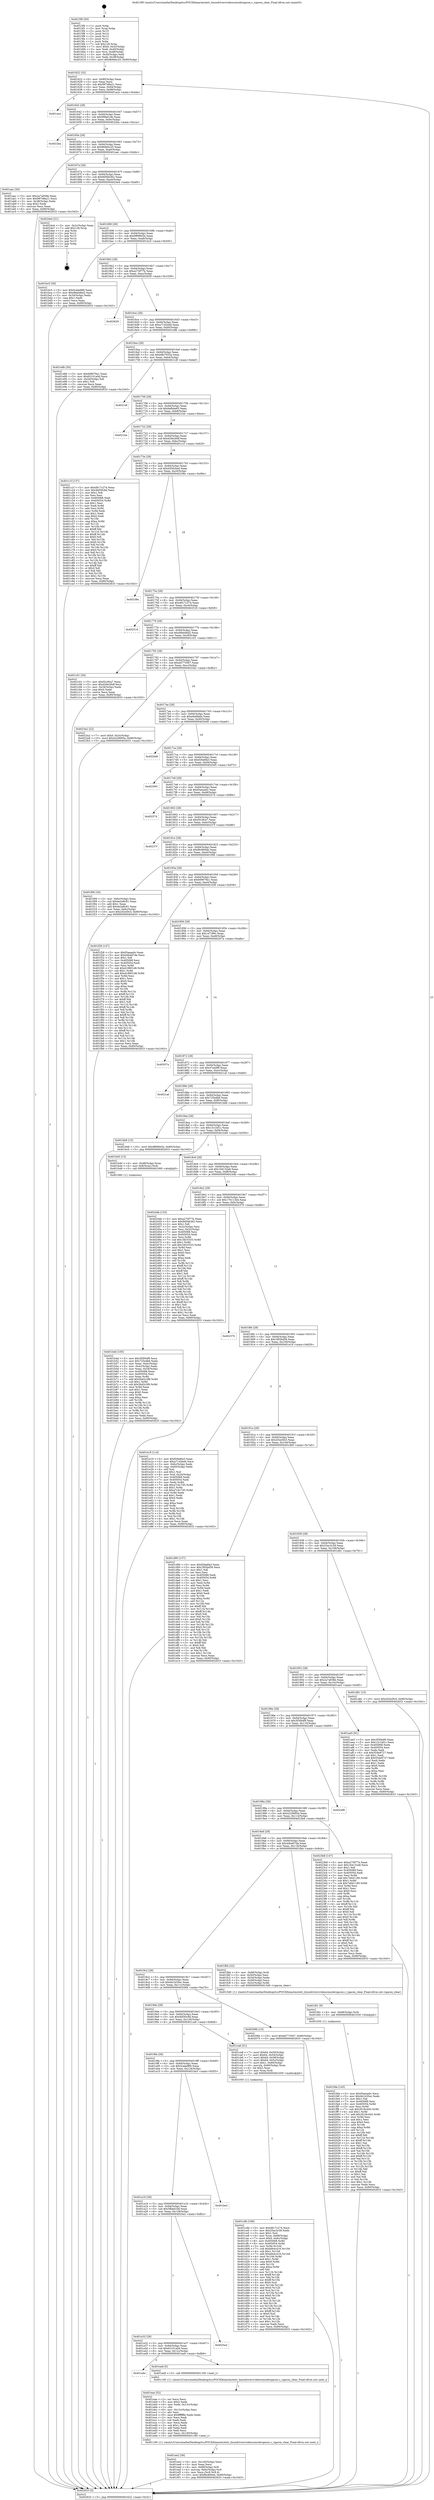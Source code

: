 digraph "0x4015f0" {
  label = "0x4015f0 (/mnt/c/Users/mathe/Desktop/tcc/POCII/binaries/extr_linuxdriversvideoconsolevgacon.c_vgacon_clear_Final-ollvm.out::main(0))"
  labelloc = "t"
  node[shape=record]

  Entry [label="",width=0.3,height=0.3,shape=circle,fillcolor=black,style=filled]
  "0x401622" [label="{
     0x401622 [32]\l
     | [instrs]\l
     &nbsp;&nbsp;0x401622 \<+6\>: mov -0x90(%rbp),%eax\l
     &nbsp;&nbsp;0x401628 \<+2\>: mov %eax,%ecx\l
     &nbsp;&nbsp;0x40162a \<+6\>: sub $0x997d8a21,%ecx\l
     &nbsp;&nbsp;0x401630 \<+6\>: mov %eax,-0x94(%rbp)\l
     &nbsp;&nbsp;0x401636 \<+6\>: mov %ecx,-0x98(%rbp)\l
     &nbsp;&nbsp;0x40163c \<+6\>: je 0000000000401aca \<main+0x4da\>\l
  }"]
  "0x401aca" [label="{
     0x401aca\l
  }", style=dashed]
  "0x401642" [label="{
     0x401642 [28]\l
     | [instrs]\l
     &nbsp;&nbsp;0x401642 \<+5\>: jmp 0000000000401647 \<main+0x57\>\l
     &nbsp;&nbsp;0x401647 \<+6\>: mov -0x94(%rbp),%eax\l
     &nbsp;&nbsp;0x40164d \<+5\>: sub $0x99fa61de,%eax\l
     &nbsp;&nbsp;0x401652 \<+6\>: mov %eax,-0x9c(%rbp)\l
     &nbsp;&nbsp;0x401658 \<+6\>: je 00000000004022ba \<main+0xcca\>\l
  }"]
  Exit [label="",width=0.3,height=0.3,shape=circle,fillcolor=black,style=filled,peripheries=2]
  "0x4022ba" [label="{
     0x4022ba\l
  }", style=dashed]
  "0x40165e" [label="{
     0x40165e [28]\l
     | [instrs]\l
     &nbsp;&nbsp;0x40165e \<+5\>: jmp 0000000000401663 \<main+0x73\>\l
     &nbsp;&nbsp;0x401663 \<+6\>: mov -0x94(%rbp),%eax\l
     &nbsp;&nbsp;0x401669 \<+5\>: sub $0x9b9ebc25,%eax\l
     &nbsp;&nbsp;0x40166e \<+6\>: mov %eax,-0xa0(%rbp)\l
     &nbsp;&nbsp;0x401674 \<+6\>: je 0000000000401aac \<main+0x4bc\>\l
  }"]
  "0x401fda" [label="{
     0x401fda [145]\l
     | [instrs]\l
     &nbsp;&nbsp;0x401fda \<+5\>: mov $0xf3aeaa0c,%ecx\l
     &nbsp;&nbsp;0x401fdf \<+5\>: mov $0x4b1b35ec,%edx\l
     &nbsp;&nbsp;0x401fe4 \<+2\>: mov $0x1,%al\l
     &nbsp;&nbsp;0x401fe6 \<+7\>: mov 0x405068,%esi\l
     &nbsp;&nbsp;0x401fed \<+8\>: mov 0x405054,%r8d\l
     &nbsp;&nbsp;0x401ff5 \<+3\>: mov %esi,%r9d\l
     &nbsp;&nbsp;0x401ff8 \<+7\>: sub $0x3018c445,%r9d\l
     &nbsp;&nbsp;0x401fff \<+4\>: sub $0x1,%r9d\l
     &nbsp;&nbsp;0x402003 \<+7\>: add $0x3018c445,%r9d\l
     &nbsp;&nbsp;0x40200a \<+4\>: imul %r9d,%esi\l
     &nbsp;&nbsp;0x40200e \<+3\>: and $0x1,%esi\l
     &nbsp;&nbsp;0x402011 \<+3\>: cmp $0x0,%esi\l
     &nbsp;&nbsp;0x402014 \<+4\>: sete %r10b\l
     &nbsp;&nbsp;0x402018 \<+4\>: cmp $0xa,%r8d\l
     &nbsp;&nbsp;0x40201c \<+4\>: setl %r11b\l
     &nbsp;&nbsp;0x402020 \<+3\>: mov %r10b,%bl\l
     &nbsp;&nbsp;0x402023 \<+3\>: xor $0xff,%bl\l
     &nbsp;&nbsp;0x402026 \<+3\>: mov %r11b,%r14b\l
     &nbsp;&nbsp;0x402029 \<+4\>: xor $0xff,%r14b\l
     &nbsp;&nbsp;0x40202d \<+2\>: xor $0x1,%al\l
     &nbsp;&nbsp;0x40202f \<+3\>: mov %bl,%r15b\l
     &nbsp;&nbsp;0x402032 \<+4\>: and $0xff,%r15b\l
     &nbsp;&nbsp;0x402036 \<+3\>: and %al,%r10b\l
     &nbsp;&nbsp;0x402039 \<+3\>: mov %r14b,%r12b\l
     &nbsp;&nbsp;0x40203c \<+4\>: and $0xff,%r12b\l
     &nbsp;&nbsp;0x402040 \<+3\>: and %al,%r11b\l
     &nbsp;&nbsp;0x402043 \<+3\>: or %r10b,%r15b\l
     &nbsp;&nbsp;0x402046 \<+3\>: or %r11b,%r12b\l
     &nbsp;&nbsp;0x402049 \<+3\>: xor %r12b,%r15b\l
     &nbsp;&nbsp;0x40204c \<+3\>: or %r14b,%bl\l
     &nbsp;&nbsp;0x40204f \<+3\>: xor $0xff,%bl\l
     &nbsp;&nbsp;0x402052 \<+2\>: or $0x1,%al\l
     &nbsp;&nbsp;0x402054 \<+2\>: and %al,%bl\l
     &nbsp;&nbsp;0x402056 \<+3\>: or %bl,%r15b\l
     &nbsp;&nbsp;0x402059 \<+4\>: test $0x1,%r15b\l
     &nbsp;&nbsp;0x40205d \<+3\>: cmovne %edx,%ecx\l
     &nbsp;&nbsp;0x402060 \<+6\>: mov %ecx,-0x90(%rbp)\l
     &nbsp;&nbsp;0x402066 \<+5\>: jmp 0000000000402633 \<main+0x1043\>\l
  }"]
  "0x401aac" [label="{
     0x401aac [30]\l
     | [instrs]\l
     &nbsp;&nbsp;0x401aac \<+5\>: mov $0x2a7a938e,%eax\l
     &nbsp;&nbsp;0x401ab1 \<+5\>: mov $0x997d8a21,%ecx\l
     &nbsp;&nbsp;0x401ab6 \<+3\>: mov -0x38(%rbp),%edx\l
     &nbsp;&nbsp;0x401ab9 \<+3\>: cmp $0x2,%edx\l
     &nbsp;&nbsp;0x401abc \<+3\>: cmovne %ecx,%eax\l
     &nbsp;&nbsp;0x401abf \<+6\>: mov %eax,-0x90(%rbp)\l
     &nbsp;&nbsp;0x401ac5 \<+5\>: jmp 0000000000402633 \<main+0x1043\>\l
  }"]
  "0x40167a" [label="{
     0x40167a [28]\l
     | [instrs]\l
     &nbsp;&nbsp;0x40167a \<+5\>: jmp 000000000040167f \<main+0x8f\>\l
     &nbsp;&nbsp;0x40167f \<+6\>: mov -0x94(%rbp),%eax\l
     &nbsp;&nbsp;0x401685 \<+5\>: sub $0x9d5bb362,%eax\l
     &nbsp;&nbsp;0x40168a \<+6\>: mov %eax,-0xa4(%rbp)\l
     &nbsp;&nbsp;0x401690 \<+6\>: je 00000000004024e4 \<main+0xef4\>\l
  }"]
  "0x402633" [label="{
     0x402633 [5]\l
     | [instrs]\l
     &nbsp;&nbsp;0x402633 \<+5\>: jmp 0000000000401622 \<main+0x32\>\l
  }"]
  "0x4015f0" [label="{
     0x4015f0 [50]\l
     | [instrs]\l
     &nbsp;&nbsp;0x4015f0 \<+1\>: push %rbp\l
     &nbsp;&nbsp;0x4015f1 \<+3\>: mov %rsp,%rbp\l
     &nbsp;&nbsp;0x4015f4 \<+2\>: push %r15\l
     &nbsp;&nbsp;0x4015f6 \<+2\>: push %r14\l
     &nbsp;&nbsp;0x4015f8 \<+2\>: push %r13\l
     &nbsp;&nbsp;0x4015fa \<+2\>: push %r12\l
     &nbsp;&nbsp;0x4015fc \<+1\>: push %rbx\l
     &nbsp;&nbsp;0x4015fd \<+7\>: sub $0x128,%rsp\l
     &nbsp;&nbsp;0x401604 \<+7\>: movl $0x0,-0x3c(%rbp)\l
     &nbsp;&nbsp;0x40160b \<+3\>: mov %edi,-0x40(%rbp)\l
     &nbsp;&nbsp;0x40160e \<+4\>: mov %rsi,-0x48(%rbp)\l
     &nbsp;&nbsp;0x401612 \<+3\>: mov -0x40(%rbp),%edi\l
     &nbsp;&nbsp;0x401615 \<+3\>: mov %edi,-0x38(%rbp)\l
     &nbsp;&nbsp;0x401618 \<+10\>: movl $0x9b9ebc25,-0x90(%rbp)\l
  }"]
  "0x401fd1" [label="{
     0x401fd1 [9]\l
     | [instrs]\l
     &nbsp;&nbsp;0x401fd1 \<+4\>: mov -0x68(%rbp),%rdi\l
     &nbsp;&nbsp;0x401fd5 \<+5\>: call 0000000000401030 \<free@plt\>\l
     | [calls]\l
     &nbsp;&nbsp;0x401030 \{1\} (unknown)\l
  }"]
  "0x4024e4" [label="{
     0x4024e4 [21]\l
     | [instrs]\l
     &nbsp;&nbsp;0x4024e4 \<+3\>: mov -0x2c(%rbp),%eax\l
     &nbsp;&nbsp;0x4024e7 \<+7\>: add $0x128,%rsp\l
     &nbsp;&nbsp;0x4024ee \<+1\>: pop %rbx\l
     &nbsp;&nbsp;0x4024ef \<+2\>: pop %r12\l
     &nbsp;&nbsp;0x4024f1 \<+2\>: pop %r13\l
     &nbsp;&nbsp;0x4024f3 \<+2\>: pop %r14\l
     &nbsp;&nbsp;0x4024f5 \<+2\>: pop %r15\l
     &nbsp;&nbsp;0x4024f7 \<+1\>: pop %rbp\l
     &nbsp;&nbsp;0x4024f8 \<+1\>: ret\l
  }"]
  "0x401696" [label="{
     0x401696 [28]\l
     | [instrs]\l
     &nbsp;&nbsp;0x401696 \<+5\>: jmp 000000000040169b \<main+0xab\>\l
     &nbsp;&nbsp;0x40169b \<+6\>: mov -0x94(%rbp),%eax\l
     &nbsp;&nbsp;0x4016a1 \<+5\>: sub $0x9f699d3e,%eax\l
     &nbsp;&nbsp;0x4016a6 \<+6\>: mov %eax,-0xa8(%rbp)\l
     &nbsp;&nbsp;0x4016ac \<+6\>: je 0000000000401bc5 \<main+0x5d5\>\l
  }"]
  "0x401ee2" [label="{
     0x401ee2 [36]\l
     | [instrs]\l
     &nbsp;&nbsp;0x401ee2 \<+6\>: mov -0x140(%rbp),%ecx\l
     &nbsp;&nbsp;0x401ee8 \<+3\>: imul %eax,%ecx\l
     &nbsp;&nbsp;0x401eeb \<+4\>: mov -0x68(%rbp),%r8\l
     &nbsp;&nbsp;0x401eef \<+4\>: movslq -0x6c(%rbp),%r9\l
     &nbsp;&nbsp;0x401ef3 \<+4\>: mov %ecx,(%r8,%r9,4)\l
     &nbsp;&nbsp;0x401ef7 \<+10\>: movl $0xf9c800eb,-0x90(%rbp)\l
     &nbsp;&nbsp;0x401f01 \<+5\>: jmp 0000000000402633 \<main+0x1043\>\l
  }"]
  "0x401bc5" [label="{
     0x401bc5 [30]\l
     | [instrs]\l
     &nbsp;&nbsp;0x401bc5 \<+5\>: mov $0x5cdad9f0,%eax\l
     &nbsp;&nbsp;0x401bca \<+5\>: mov $0xd9a0dbd2,%ecx\l
     &nbsp;&nbsp;0x401bcf \<+3\>: mov -0x34(%rbp),%edx\l
     &nbsp;&nbsp;0x401bd2 \<+3\>: cmp $0x1,%edx\l
     &nbsp;&nbsp;0x401bd5 \<+3\>: cmovl %ecx,%eax\l
     &nbsp;&nbsp;0x401bd8 \<+6\>: mov %eax,-0x90(%rbp)\l
     &nbsp;&nbsp;0x401bde \<+5\>: jmp 0000000000402633 \<main+0x1043\>\l
  }"]
  "0x4016b2" [label="{
     0x4016b2 [28]\l
     | [instrs]\l
     &nbsp;&nbsp;0x4016b2 \<+5\>: jmp 00000000004016b7 \<main+0xc7\>\l
     &nbsp;&nbsp;0x4016b7 \<+6\>: mov -0x94(%rbp),%eax\l
     &nbsp;&nbsp;0x4016bd \<+5\>: sub $0xa270f77b,%eax\l
     &nbsp;&nbsp;0x4016c2 \<+6\>: mov %eax,-0xac(%rbp)\l
     &nbsp;&nbsp;0x4016c8 \<+6\>: je 0000000000402629 \<main+0x1039\>\l
  }"]
  "0x401eae" [label="{
     0x401eae [52]\l
     | [instrs]\l
     &nbsp;&nbsp;0x401eae \<+2\>: xor %ecx,%ecx\l
     &nbsp;&nbsp;0x401eb0 \<+5\>: mov $0x2,%edx\l
     &nbsp;&nbsp;0x401eb5 \<+6\>: mov %edx,-0x13c(%rbp)\l
     &nbsp;&nbsp;0x401ebb \<+1\>: cltd\l
     &nbsp;&nbsp;0x401ebc \<+6\>: mov -0x13c(%rbp),%esi\l
     &nbsp;&nbsp;0x401ec2 \<+2\>: idiv %esi\l
     &nbsp;&nbsp;0x401ec4 \<+6\>: imul $0xfffffffe,%edx,%edx\l
     &nbsp;&nbsp;0x401eca \<+2\>: mov %ecx,%edi\l
     &nbsp;&nbsp;0x401ecc \<+2\>: sub %edx,%edi\l
     &nbsp;&nbsp;0x401ece \<+2\>: mov %ecx,%edx\l
     &nbsp;&nbsp;0x401ed0 \<+3\>: sub $0x1,%edx\l
     &nbsp;&nbsp;0x401ed3 \<+2\>: add %edx,%edi\l
     &nbsp;&nbsp;0x401ed5 \<+2\>: sub %edi,%ecx\l
     &nbsp;&nbsp;0x401ed7 \<+6\>: mov %ecx,-0x140(%rbp)\l
     &nbsp;&nbsp;0x401edd \<+5\>: call 0000000000401160 \<next_i\>\l
     | [calls]\l
     &nbsp;&nbsp;0x401160 \{1\} (/mnt/c/Users/mathe/Desktop/tcc/POCII/binaries/extr_linuxdriversvideoconsolevgacon.c_vgacon_clear_Final-ollvm.out::next_i)\l
  }"]
  "0x402629" [label="{
     0x402629\l
  }", style=dashed]
  "0x4016ce" [label="{
     0x4016ce [28]\l
     | [instrs]\l
     &nbsp;&nbsp;0x4016ce \<+5\>: jmp 00000000004016d3 \<main+0xe3\>\l
     &nbsp;&nbsp;0x4016d3 \<+6\>: mov -0x94(%rbp),%eax\l
     &nbsp;&nbsp;0x4016d9 \<+5\>: sub $0xa7145ed4,%eax\l
     &nbsp;&nbsp;0x4016de \<+6\>: mov %eax,-0xb0(%rbp)\l
     &nbsp;&nbsp;0x4016e4 \<+6\>: je 0000000000401e8b \<main+0x89b\>\l
  }"]
  "0x401a4e" [label="{
     0x401a4e\l
  }", style=dashed]
  "0x401e8b" [label="{
     0x401e8b [30]\l
     | [instrs]\l
     &nbsp;&nbsp;0x401e8b \<+5\>: mov $0xfd9679a1,%eax\l
     &nbsp;&nbsp;0x401e90 \<+5\>: mov $0x62101a0d,%ecx\l
     &nbsp;&nbsp;0x401e95 \<+3\>: mov -0x2d(%rbp),%dl\l
     &nbsp;&nbsp;0x401e98 \<+3\>: test $0x1,%dl\l
     &nbsp;&nbsp;0x401e9b \<+3\>: cmovne %ecx,%eax\l
     &nbsp;&nbsp;0x401e9e \<+6\>: mov %eax,-0x90(%rbp)\l
     &nbsp;&nbsp;0x401ea4 \<+5\>: jmp 0000000000402633 \<main+0x1043\>\l
  }"]
  "0x4016ea" [label="{
     0x4016ea [28]\l
     | [instrs]\l
     &nbsp;&nbsp;0x4016ea \<+5\>: jmp 00000000004016ef \<main+0xff\>\l
     &nbsp;&nbsp;0x4016ef \<+6\>: mov -0x94(%rbp),%eax\l
     &nbsp;&nbsp;0x4016f5 \<+5\>: sub $0xb8b7933a,%eax\l
     &nbsp;&nbsp;0x4016fa \<+6\>: mov %eax,-0xb4(%rbp)\l
     &nbsp;&nbsp;0x401700 \<+6\>: je 00000000004021df \<main+0xbef\>\l
  }"]
  "0x401ea9" [label="{
     0x401ea9 [5]\l
     | [instrs]\l
     &nbsp;&nbsp;0x401ea9 \<+5\>: call 0000000000401160 \<next_i\>\l
     | [calls]\l
     &nbsp;&nbsp;0x401160 \{1\} (/mnt/c/Users/mathe/Desktop/tcc/POCII/binaries/extr_linuxdriversvideoconsolevgacon.c_vgacon_clear_Final-ollvm.out::next_i)\l
  }"]
  "0x4021df" [label="{
     0x4021df\l
  }", style=dashed]
  "0x401706" [label="{
     0x401706 [28]\l
     | [instrs]\l
     &nbsp;&nbsp;0x401706 \<+5\>: jmp 000000000040170b \<main+0x11b\>\l
     &nbsp;&nbsp;0x40170b \<+6\>: mov -0x94(%rbp),%eax\l
     &nbsp;&nbsp;0x401711 \<+5\>: sub $0xbefb4e65,%eax\l
     &nbsp;&nbsp;0x401716 \<+6\>: mov %eax,-0xb8(%rbp)\l
     &nbsp;&nbsp;0x40171c \<+6\>: je 00000000004021be \<main+0xbce\>\l
  }"]
  "0x401a32" [label="{
     0x401a32 [28]\l
     | [instrs]\l
     &nbsp;&nbsp;0x401a32 \<+5\>: jmp 0000000000401a37 \<main+0x447\>\l
     &nbsp;&nbsp;0x401a37 \<+6\>: mov -0x94(%rbp),%eax\l
     &nbsp;&nbsp;0x401a3d \<+5\>: sub $0x62101a0d,%eax\l
     &nbsp;&nbsp;0x401a42 \<+6\>: mov %eax,-0x12c(%rbp)\l
     &nbsp;&nbsp;0x401a48 \<+6\>: je 0000000000401ea9 \<main+0x8b9\>\l
  }"]
  "0x4021be" [label="{
     0x4021be\l
  }", style=dashed]
  "0x401722" [label="{
     0x401722 [28]\l
     | [instrs]\l
     &nbsp;&nbsp;0x401722 \<+5\>: jmp 0000000000401727 \<main+0x137\>\l
     &nbsp;&nbsp;0x401727 \<+6\>: mov -0x94(%rbp),%eax\l
     &nbsp;&nbsp;0x40172d \<+5\>: sub $0xd29e26df,%eax\l
     &nbsp;&nbsp;0x401732 \<+6\>: mov %eax,-0xbc(%rbp)\l
     &nbsp;&nbsp;0x401738 \<+6\>: je 0000000000401c1f \<main+0x62f\>\l
  }"]
  "0x4025a2" [label="{
     0x4025a2\l
  }", style=dashed]
  "0x401c1f" [label="{
     0x401c1f [137]\l
     | [instrs]\l
     &nbsp;&nbsp;0x401c1f \<+5\>: mov $0xd917c274,%eax\l
     &nbsp;&nbsp;0x401c24 \<+5\>: mov $0x4bf30c9d,%ecx\l
     &nbsp;&nbsp;0x401c29 \<+2\>: mov $0x1,%dl\l
     &nbsp;&nbsp;0x401c2b \<+2\>: xor %esi,%esi\l
     &nbsp;&nbsp;0x401c2d \<+7\>: mov 0x405068,%edi\l
     &nbsp;&nbsp;0x401c34 \<+8\>: mov 0x405054,%r8d\l
     &nbsp;&nbsp;0x401c3c \<+3\>: sub $0x1,%esi\l
     &nbsp;&nbsp;0x401c3f \<+3\>: mov %edi,%r9d\l
     &nbsp;&nbsp;0x401c42 \<+3\>: add %esi,%r9d\l
     &nbsp;&nbsp;0x401c45 \<+4\>: imul %r9d,%edi\l
     &nbsp;&nbsp;0x401c49 \<+3\>: and $0x1,%edi\l
     &nbsp;&nbsp;0x401c4c \<+3\>: cmp $0x0,%edi\l
     &nbsp;&nbsp;0x401c4f \<+4\>: sete %r10b\l
     &nbsp;&nbsp;0x401c53 \<+4\>: cmp $0xa,%r8d\l
     &nbsp;&nbsp;0x401c57 \<+4\>: setl %r11b\l
     &nbsp;&nbsp;0x401c5b \<+3\>: mov %r10b,%bl\l
     &nbsp;&nbsp;0x401c5e \<+3\>: xor $0xff,%bl\l
     &nbsp;&nbsp;0x401c61 \<+3\>: mov %r11b,%r14b\l
     &nbsp;&nbsp;0x401c64 \<+4\>: xor $0xff,%r14b\l
     &nbsp;&nbsp;0x401c68 \<+3\>: xor $0x0,%dl\l
     &nbsp;&nbsp;0x401c6b \<+3\>: mov %bl,%r15b\l
     &nbsp;&nbsp;0x401c6e \<+4\>: and $0x0,%r15b\l
     &nbsp;&nbsp;0x401c72 \<+3\>: and %dl,%r10b\l
     &nbsp;&nbsp;0x401c75 \<+3\>: mov %r14b,%r12b\l
     &nbsp;&nbsp;0x401c78 \<+4\>: and $0x0,%r12b\l
     &nbsp;&nbsp;0x401c7c \<+3\>: and %dl,%r11b\l
     &nbsp;&nbsp;0x401c7f \<+3\>: or %r10b,%r15b\l
     &nbsp;&nbsp;0x401c82 \<+3\>: or %r11b,%r12b\l
     &nbsp;&nbsp;0x401c85 \<+3\>: xor %r12b,%r15b\l
     &nbsp;&nbsp;0x401c88 \<+3\>: or %r14b,%bl\l
     &nbsp;&nbsp;0x401c8b \<+3\>: xor $0xff,%bl\l
     &nbsp;&nbsp;0x401c8e \<+3\>: or $0x0,%dl\l
     &nbsp;&nbsp;0x401c91 \<+2\>: and %dl,%bl\l
     &nbsp;&nbsp;0x401c93 \<+3\>: or %bl,%r15b\l
     &nbsp;&nbsp;0x401c96 \<+4\>: test $0x1,%r15b\l
     &nbsp;&nbsp;0x401c9a \<+3\>: cmovne %ecx,%eax\l
     &nbsp;&nbsp;0x401c9d \<+6\>: mov %eax,-0x90(%rbp)\l
     &nbsp;&nbsp;0x401ca3 \<+5\>: jmp 0000000000402633 \<main+0x1043\>\l
  }"]
  "0x40173e" [label="{
     0x40173e [28]\l
     | [instrs]\l
     &nbsp;&nbsp;0x40173e \<+5\>: jmp 0000000000401743 \<main+0x153\>\l
     &nbsp;&nbsp;0x401743 \<+6\>: mov -0x94(%rbp),%eax\l
     &nbsp;&nbsp;0x401749 \<+5\>: sub $0xd350cbed,%eax\l
     &nbsp;&nbsp;0x40174e \<+6\>: mov %eax,-0xc0(%rbp)\l
     &nbsp;&nbsp;0x401754 \<+6\>: je 000000000040238e \<main+0xd9e\>\l
  }"]
  "0x401a16" [label="{
     0x401a16 [28]\l
     | [instrs]\l
     &nbsp;&nbsp;0x401a16 \<+5\>: jmp 0000000000401a1b \<main+0x42b\>\l
     &nbsp;&nbsp;0x401a1b \<+6\>: mov -0x94(%rbp),%eax\l
     &nbsp;&nbsp;0x401a21 \<+5\>: sub $0x5fbbd1b8,%eax\l
     &nbsp;&nbsp;0x401a26 \<+6\>: mov %eax,-0x128(%rbp)\l
     &nbsp;&nbsp;0x401a2c \<+6\>: je 00000000004025a2 \<main+0xfb2\>\l
  }"]
  "0x40238e" [label="{
     0x40238e\l
  }", style=dashed]
  "0x40175a" [label="{
     0x40175a [28]\l
     | [instrs]\l
     &nbsp;&nbsp;0x40175a \<+5\>: jmp 000000000040175f \<main+0x16f\>\l
     &nbsp;&nbsp;0x40175f \<+6\>: mov -0x94(%rbp),%eax\l
     &nbsp;&nbsp;0x401765 \<+5\>: sub $0xd917c274,%eax\l
     &nbsp;&nbsp;0x40176a \<+6\>: mov %eax,-0xc4(%rbp)\l
     &nbsp;&nbsp;0x401770 \<+6\>: je 0000000000402518 \<main+0xf28\>\l
  }"]
  "0x401be3" [label="{
     0x401be3\l
  }", style=dashed]
  "0x402518" [label="{
     0x402518\l
  }", style=dashed]
  "0x401776" [label="{
     0x401776 [28]\l
     | [instrs]\l
     &nbsp;&nbsp;0x401776 \<+5\>: jmp 000000000040177b \<main+0x18b\>\l
     &nbsp;&nbsp;0x40177b \<+6\>: mov -0x94(%rbp),%eax\l
     &nbsp;&nbsp;0x401781 \<+5\>: sub $0xd9a0dbd2,%eax\l
     &nbsp;&nbsp;0x401786 \<+6\>: mov %eax,-0xc8(%rbp)\l
     &nbsp;&nbsp;0x40178c \<+6\>: je 0000000000401c01 \<main+0x611\>\l
  }"]
  "0x401cdb" [label="{
     0x401cdb [166]\l
     | [instrs]\l
     &nbsp;&nbsp;0x401cdb \<+5\>: mov $0xd917c274,%ecx\l
     &nbsp;&nbsp;0x401ce0 \<+5\>: mov $0x25ac3c39,%edx\l
     &nbsp;&nbsp;0x401ce5 \<+3\>: mov $0x1,%sil\l
     &nbsp;&nbsp;0x401ce8 \<+4\>: mov %rax,-0x68(%rbp)\l
     &nbsp;&nbsp;0x401cec \<+7\>: movl $0x0,-0x6c(%rbp)\l
     &nbsp;&nbsp;0x401cf3 \<+8\>: mov 0x405068,%r8d\l
     &nbsp;&nbsp;0x401cfb \<+8\>: mov 0x405054,%r9d\l
     &nbsp;&nbsp;0x401d03 \<+3\>: mov %r8d,%r10d\l
     &nbsp;&nbsp;0x401d06 \<+7\>: sub $0xbfe4c416,%r10d\l
     &nbsp;&nbsp;0x401d0d \<+4\>: sub $0x1,%r10d\l
     &nbsp;&nbsp;0x401d11 \<+7\>: add $0xbfe4c416,%r10d\l
     &nbsp;&nbsp;0x401d18 \<+4\>: imul %r10d,%r8d\l
     &nbsp;&nbsp;0x401d1c \<+4\>: and $0x1,%r8d\l
     &nbsp;&nbsp;0x401d20 \<+4\>: cmp $0x0,%r8d\l
     &nbsp;&nbsp;0x401d24 \<+4\>: sete %r11b\l
     &nbsp;&nbsp;0x401d28 \<+4\>: cmp $0xa,%r9d\l
     &nbsp;&nbsp;0x401d2c \<+3\>: setl %bl\l
     &nbsp;&nbsp;0x401d2f \<+3\>: mov %r11b,%r14b\l
     &nbsp;&nbsp;0x401d32 \<+4\>: xor $0xff,%r14b\l
     &nbsp;&nbsp;0x401d36 \<+3\>: mov %bl,%r15b\l
     &nbsp;&nbsp;0x401d39 \<+4\>: xor $0xff,%r15b\l
     &nbsp;&nbsp;0x401d3d \<+4\>: xor $0x0,%sil\l
     &nbsp;&nbsp;0x401d41 \<+3\>: mov %r14b,%r12b\l
     &nbsp;&nbsp;0x401d44 \<+4\>: and $0x0,%r12b\l
     &nbsp;&nbsp;0x401d48 \<+3\>: and %sil,%r11b\l
     &nbsp;&nbsp;0x401d4b \<+3\>: mov %r15b,%r13b\l
     &nbsp;&nbsp;0x401d4e \<+4\>: and $0x0,%r13b\l
     &nbsp;&nbsp;0x401d52 \<+3\>: and %sil,%bl\l
     &nbsp;&nbsp;0x401d55 \<+3\>: or %r11b,%r12b\l
     &nbsp;&nbsp;0x401d58 \<+3\>: or %bl,%r13b\l
     &nbsp;&nbsp;0x401d5b \<+3\>: xor %r13b,%r12b\l
     &nbsp;&nbsp;0x401d5e \<+3\>: or %r15b,%r14b\l
     &nbsp;&nbsp;0x401d61 \<+4\>: xor $0xff,%r14b\l
     &nbsp;&nbsp;0x401d65 \<+4\>: or $0x0,%sil\l
     &nbsp;&nbsp;0x401d69 \<+3\>: and %sil,%r14b\l
     &nbsp;&nbsp;0x401d6c \<+3\>: or %r14b,%r12b\l
     &nbsp;&nbsp;0x401d6f \<+4\>: test $0x1,%r12b\l
     &nbsp;&nbsp;0x401d73 \<+3\>: cmovne %edx,%ecx\l
     &nbsp;&nbsp;0x401d76 \<+6\>: mov %ecx,-0x90(%rbp)\l
     &nbsp;&nbsp;0x401d7c \<+5\>: jmp 0000000000402633 \<main+0x1043\>\l
  }"]
  "0x401c01" [label="{
     0x401c01 [30]\l
     | [instrs]\l
     &nbsp;&nbsp;0x401c01 \<+5\>: mov $0xf3c3fca7,%eax\l
     &nbsp;&nbsp;0x401c06 \<+5\>: mov $0xd29e26df,%ecx\l
     &nbsp;&nbsp;0x401c0b \<+3\>: mov -0x34(%rbp),%edx\l
     &nbsp;&nbsp;0x401c0e \<+3\>: cmp $0x0,%edx\l
     &nbsp;&nbsp;0x401c11 \<+3\>: cmove %ecx,%eax\l
     &nbsp;&nbsp;0x401c14 \<+6\>: mov %eax,-0x90(%rbp)\l
     &nbsp;&nbsp;0x401c1a \<+5\>: jmp 0000000000402633 \<main+0x1043\>\l
  }"]
  "0x401792" [label="{
     0x401792 [28]\l
     | [instrs]\l
     &nbsp;&nbsp;0x401792 \<+5\>: jmp 0000000000401797 \<main+0x1a7\>\l
     &nbsp;&nbsp;0x401797 \<+6\>: mov -0x94(%rbp),%eax\l
     &nbsp;&nbsp;0x40179d \<+5\>: sub $0xdd773567,%eax\l
     &nbsp;&nbsp;0x4017a2 \<+6\>: mov %eax,-0xcc(%rbp)\l
     &nbsp;&nbsp;0x4017a8 \<+6\>: je 00000000004023a2 \<main+0xdb2\>\l
  }"]
  "0x4019fa" [label="{
     0x4019fa [28]\l
     | [instrs]\l
     &nbsp;&nbsp;0x4019fa \<+5\>: jmp 00000000004019ff \<main+0x40f\>\l
     &nbsp;&nbsp;0x4019ff \<+6\>: mov -0x94(%rbp),%eax\l
     &nbsp;&nbsp;0x401a05 \<+5\>: sub $0x5cdad9f0,%eax\l
     &nbsp;&nbsp;0x401a0a \<+6\>: mov %eax,-0x124(%rbp)\l
     &nbsp;&nbsp;0x401a10 \<+6\>: je 0000000000401be3 \<main+0x5f3\>\l
  }"]
  "0x4023a2" [label="{
     0x4023a2 [22]\l
     | [instrs]\l
     &nbsp;&nbsp;0x4023a2 \<+7\>: movl $0x0,-0x3c(%rbp)\l
     &nbsp;&nbsp;0x4023a9 \<+10\>: movl $0x4229695a,-0x90(%rbp)\l
     &nbsp;&nbsp;0x4023b3 \<+5\>: jmp 0000000000402633 \<main+0x1043\>\l
  }"]
  "0x4017ae" [label="{
     0x4017ae [28]\l
     | [instrs]\l
     &nbsp;&nbsp;0x4017ae \<+5\>: jmp 00000000004017b3 \<main+0x1c3\>\l
     &nbsp;&nbsp;0x4017b3 \<+6\>: mov -0x94(%rbp),%eax\l
     &nbsp;&nbsp;0x4017b9 \<+5\>: sub $0xe9a6fa6a,%eax\l
     &nbsp;&nbsp;0x4017be \<+6\>: mov %eax,-0xd0(%rbp)\l
     &nbsp;&nbsp;0x4017c4 \<+6\>: je 00000000004020d0 \<main+0xae0\>\l
  }"]
  "0x401ca8" [label="{
     0x401ca8 [51]\l
     | [instrs]\l
     &nbsp;&nbsp;0x401ca8 \<+7\>: movl $0x64,-0x50(%rbp)\l
     &nbsp;&nbsp;0x401caf \<+7\>: movl $0x64,-0x54(%rbp)\l
     &nbsp;&nbsp;0x401cb6 \<+7\>: movl $0x64,-0x58(%rbp)\l
     &nbsp;&nbsp;0x401cbd \<+7\>: movl $0x64,-0x5c(%rbp)\l
     &nbsp;&nbsp;0x401cc4 \<+7\>: movl $0x1,-0x60(%rbp)\l
     &nbsp;&nbsp;0x401ccb \<+4\>: movslq -0x60(%rbp),%rax\l
     &nbsp;&nbsp;0x401ccf \<+4\>: shl $0x2,%rax\l
     &nbsp;&nbsp;0x401cd3 \<+3\>: mov %rax,%rdi\l
     &nbsp;&nbsp;0x401cd6 \<+5\>: call 0000000000401050 \<malloc@plt\>\l
     | [calls]\l
     &nbsp;&nbsp;0x401050 \{1\} (unknown)\l
  }"]
  "0x4020d0" [label="{
     0x4020d0\l
  }", style=dashed]
  "0x4017ca" [label="{
     0x4017ca [28]\l
     | [instrs]\l
     &nbsp;&nbsp;0x4017ca \<+5\>: jmp 00000000004017cf \<main+0x1df\>\l
     &nbsp;&nbsp;0x4017cf \<+6\>: mov -0x94(%rbp),%eax\l
     &nbsp;&nbsp;0x4017d5 \<+5\>: sub $0xf29a6fa3,%eax\l
     &nbsp;&nbsp;0x4017da \<+6\>: mov %eax,-0xd4(%rbp)\l
     &nbsp;&nbsp;0x4017e0 \<+6\>: je 0000000000402565 \<main+0xf75\>\l
  }"]
  "0x4019de" [label="{
     0x4019de [28]\l
     | [instrs]\l
     &nbsp;&nbsp;0x4019de \<+5\>: jmp 00000000004019e3 \<main+0x3f3\>\l
     &nbsp;&nbsp;0x4019e3 \<+6\>: mov -0x94(%rbp),%eax\l
     &nbsp;&nbsp;0x4019e9 \<+5\>: sub $0x4bf30c9d,%eax\l
     &nbsp;&nbsp;0x4019ee \<+6\>: mov %eax,-0x120(%rbp)\l
     &nbsp;&nbsp;0x4019f4 \<+6\>: je 0000000000401ca8 \<main+0x6b8\>\l
  }"]
  "0x402565" [label="{
     0x402565\l
  }", style=dashed]
  "0x4017e6" [label="{
     0x4017e6 [28]\l
     | [instrs]\l
     &nbsp;&nbsp;0x4017e6 \<+5\>: jmp 00000000004017eb \<main+0x1fb\>\l
     &nbsp;&nbsp;0x4017eb \<+6\>: mov -0x94(%rbp),%eax\l
     &nbsp;&nbsp;0x4017f1 \<+5\>: sub $0xf3aeaa0c,%eax\l
     &nbsp;&nbsp;0x4017f6 \<+6\>: mov %eax,-0xd8(%rbp)\l
     &nbsp;&nbsp;0x4017fc \<+6\>: je 0000000000402574 \<main+0xf84\>\l
  }"]
  "0x40206b" [label="{
     0x40206b [15]\l
     | [instrs]\l
     &nbsp;&nbsp;0x40206b \<+10\>: movl $0xdd773567,-0x90(%rbp)\l
     &nbsp;&nbsp;0x402075 \<+5\>: jmp 0000000000402633 \<main+0x1043\>\l
  }"]
  "0x402574" [label="{
     0x402574\l
  }", style=dashed]
  "0x401802" [label="{
     0x401802 [28]\l
     | [instrs]\l
     &nbsp;&nbsp;0x401802 \<+5\>: jmp 0000000000401807 \<main+0x217\>\l
     &nbsp;&nbsp;0x401807 \<+6\>: mov -0x94(%rbp),%eax\l
     &nbsp;&nbsp;0x40180d \<+5\>: sub $0xf3c3fca7,%eax\l
     &nbsp;&nbsp;0x401812 \<+6\>: mov %eax,-0xdc(%rbp)\l
     &nbsp;&nbsp;0x401818 \<+6\>: je 000000000040237f \<main+0xd8f\>\l
  }"]
  "0x4019c2" [label="{
     0x4019c2 [28]\l
     | [instrs]\l
     &nbsp;&nbsp;0x4019c2 \<+5\>: jmp 00000000004019c7 \<main+0x3d7\>\l
     &nbsp;&nbsp;0x4019c7 \<+6\>: mov -0x94(%rbp),%eax\l
     &nbsp;&nbsp;0x4019cd \<+5\>: sub $0x4b1b35ec,%eax\l
     &nbsp;&nbsp;0x4019d2 \<+6\>: mov %eax,-0x11c(%rbp)\l
     &nbsp;&nbsp;0x4019d8 \<+6\>: je 000000000040206b \<main+0xa7b\>\l
  }"]
  "0x40237f" [label="{
     0x40237f\l
  }", style=dashed]
  "0x40181e" [label="{
     0x40181e [28]\l
     | [instrs]\l
     &nbsp;&nbsp;0x40181e \<+5\>: jmp 0000000000401823 \<main+0x233\>\l
     &nbsp;&nbsp;0x401823 \<+6\>: mov -0x94(%rbp),%eax\l
     &nbsp;&nbsp;0x401829 \<+5\>: sub $0xf9c800eb,%eax\l
     &nbsp;&nbsp;0x40182e \<+6\>: mov %eax,-0xe0(%rbp)\l
     &nbsp;&nbsp;0x401834 \<+6\>: je 0000000000401f06 \<main+0x916\>\l
  }"]
  "0x401fbb" [label="{
     0x401fbb [22]\l
     | [instrs]\l
     &nbsp;&nbsp;0x401fbb \<+4\>: mov -0x68(%rbp),%rdi\l
     &nbsp;&nbsp;0x401fbf \<+3\>: mov -0x50(%rbp),%esi\l
     &nbsp;&nbsp;0x401fc2 \<+3\>: mov -0x54(%rbp),%edx\l
     &nbsp;&nbsp;0x401fc5 \<+3\>: mov -0x58(%rbp),%ecx\l
     &nbsp;&nbsp;0x401fc8 \<+4\>: mov -0x5c(%rbp),%r8d\l
     &nbsp;&nbsp;0x401fcc \<+5\>: call 00000000004015d0 \<vgacon_clear\>\l
     | [calls]\l
     &nbsp;&nbsp;0x4015d0 \{1\} (/mnt/c/Users/mathe/Desktop/tcc/POCII/binaries/extr_linuxdriversvideoconsolevgacon.c_vgacon_clear_Final-ollvm.out::vgacon_clear)\l
  }"]
  "0x401f06" [label="{
     0x401f06 [34]\l
     | [instrs]\l
     &nbsp;&nbsp;0x401f06 \<+3\>: mov -0x6c(%rbp),%eax\l
     &nbsp;&nbsp;0x401f09 \<+5\>: sub $0x4e2e8c81,%eax\l
     &nbsp;&nbsp;0x401f0e \<+3\>: add $0x1,%eax\l
     &nbsp;&nbsp;0x401f11 \<+5\>: add $0x4e2e8c81,%eax\l
     &nbsp;&nbsp;0x401f16 \<+3\>: mov %eax,-0x6c(%rbp)\l
     &nbsp;&nbsp;0x401f19 \<+10\>: movl $0x202e5fc5,-0x90(%rbp)\l
     &nbsp;&nbsp;0x401f23 \<+5\>: jmp 0000000000402633 \<main+0x1043\>\l
  }"]
  "0x40183a" [label="{
     0x40183a [28]\l
     | [instrs]\l
     &nbsp;&nbsp;0x40183a \<+5\>: jmp 000000000040183f \<main+0x24f\>\l
     &nbsp;&nbsp;0x40183f \<+6\>: mov -0x94(%rbp),%eax\l
     &nbsp;&nbsp;0x401845 \<+5\>: sub $0xfd9679a1,%eax\l
     &nbsp;&nbsp;0x40184a \<+6\>: mov %eax,-0xe4(%rbp)\l
     &nbsp;&nbsp;0x401850 \<+6\>: je 0000000000401f28 \<main+0x938\>\l
  }"]
  "0x4019a6" [label="{
     0x4019a6 [28]\l
     | [instrs]\l
     &nbsp;&nbsp;0x4019a6 \<+5\>: jmp 00000000004019ab \<main+0x3bb\>\l
     &nbsp;&nbsp;0x4019ab \<+6\>: mov -0x94(%rbp),%eax\l
     &nbsp;&nbsp;0x4019b1 \<+5\>: sub $0x44bdd7de,%eax\l
     &nbsp;&nbsp;0x4019b6 \<+6\>: mov %eax,-0x118(%rbp)\l
     &nbsp;&nbsp;0x4019bc \<+6\>: je 0000000000401fbb \<main+0x9cb\>\l
  }"]
  "0x401f28" [label="{
     0x401f28 [147]\l
     | [instrs]\l
     &nbsp;&nbsp;0x401f28 \<+5\>: mov $0xf3aeaa0c,%eax\l
     &nbsp;&nbsp;0x401f2d \<+5\>: mov $0x44bdd7de,%ecx\l
     &nbsp;&nbsp;0x401f32 \<+2\>: mov $0x1,%dl\l
     &nbsp;&nbsp;0x401f34 \<+7\>: mov 0x405068,%esi\l
     &nbsp;&nbsp;0x401f3b \<+7\>: mov 0x405054,%edi\l
     &nbsp;&nbsp;0x401f42 \<+3\>: mov %esi,%r8d\l
     &nbsp;&nbsp;0x401f45 \<+7\>: sub $0xd18801d8,%r8d\l
     &nbsp;&nbsp;0x401f4c \<+4\>: sub $0x1,%r8d\l
     &nbsp;&nbsp;0x401f50 \<+7\>: add $0xd18801d8,%r8d\l
     &nbsp;&nbsp;0x401f57 \<+4\>: imul %r8d,%esi\l
     &nbsp;&nbsp;0x401f5b \<+3\>: and $0x1,%esi\l
     &nbsp;&nbsp;0x401f5e \<+3\>: cmp $0x0,%esi\l
     &nbsp;&nbsp;0x401f61 \<+4\>: sete %r9b\l
     &nbsp;&nbsp;0x401f65 \<+3\>: cmp $0xa,%edi\l
     &nbsp;&nbsp;0x401f68 \<+4\>: setl %r10b\l
     &nbsp;&nbsp;0x401f6c \<+3\>: mov %r9b,%r11b\l
     &nbsp;&nbsp;0x401f6f \<+4\>: xor $0xff,%r11b\l
     &nbsp;&nbsp;0x401f73 \<+3\>: mov %r10b,%bl\l
     &nbsp;&nbsp;0x401f76 \<+3\>: xor $0xff,%bl\l
     &nbsp;&nbsp;0x401f79 \<+3\>: xor $0x1,%dl\l
     &nbsp;&nbsp;0x401f7c \<+3\>: mov %r11b,%r14b\l
     &nbsp;&nbsp;0x401f7f \<+4\>: and $0xff,%r14b\l
     &nbsp;&nbsp;0x401f83 \<+3\>: and %dl,%r9b\l
     &nbsp;&nbsp;0x401f86 \<+3\>: mov %bl,%r15b\l
     &nbsp;&nbsp;0x401f89 \<+4\>: and $0xff,%r15b\l
     &nbsp;&nbsp;0x401f8d \<+3\>: and %dl,%r10b\l
     &nbsp;&nbsp;0x401f90 \<+3\>: or %r9b,%r14b\l
     &nbsp;&nbsp;0x401f93 \<+3\>: or %r10b,%r15b\l
     &nbsp;&nbsp;0x401f96 \<+3\>: xor %r15b,%r14b\l
     &nbsp;&nbsp;0x401f99 \<+3\>: or %bl,%r11b\l
     &nbsp;&nbsp;0x401f9c \<+4\>: xor $0xff,%r11b\l
     &nbsp;&nbsp;0x401fa0 \<+3\>: or $0x1,%dl\l
     &nbsp;&nbsp;0x401fa3 \<+3\>: and %dl,%r11b\l
     &nbsp;&nbsp;0x401fa6 \<+3\>: or %r11b,%r14b\l
     &nbsp;&nbsp;0x401fa9 \<+4\>: test $0x1,%r14b\l
     &nbsp;&nbsp;0x401fad \<+3\>: cmovne %ecx,%eax\l
     &nbsp;&nbsp;0x401fb0 \<+6\>: mov %eax,-0x90(%rbp)\l
     &nbsp;&nbsp;0x401fb6 \<+5\>: jmp 0000000000402633 \<main+0x1043\>\l
  }"]
  "0x401856" [label="{
     0x401856 [28]\l
     | [instrs]\l
     &nbsp;&nbsp;0x401856 \<+5\>: jmp 000000000040185b \<main+0x26b\>\l
     &nbsp;&nbsp;0x40185b \<+6\>: mov -0x94(%rbp),%eax\l
     &nbsp;&nbsp;0x401861 \<+5\>: sub $0x1d73f9c,%eax\l
     &nbsp;&nbsp;0x401866 \<+6\>: mov %eax,-0xe8(%rbp)\l
     &nbsp;&nbsp;0x40186c \<+6\>: je 000000000040207a \<main+0xa8a\>\l
  }"]
  "0x4023b8" [label="{
     0x4023b8 [147]\l
     | [instrs]\l
     &nbsp;&nbsp;0x4023b8 \<+5\>: mov $0xa270f77b,%eax\l
     &nbsp;&nbsp;0x4023bd \<+5\>: mov $0x164132a6,%ecx\l
     &nbsp;&nbsp;0x4023c2 \<+2\>: mov $0x1,%dl\l
     &nbsp;&nbsp;0x4023c4 \<+7\>: mov 0x405068,%esi\l
     &nbsp;&nbsp;0x4023cb \<+7\>: mov 0x405054,%edi\l
     &nbsp;&nbsp;0x4023d2 \<+3\>: mov %esi,%r8d\l
     &nbsp;&nbsp;0x4023d5 \<+7\>: add $0x7e6d1180,%r8d\l
     &nbsp;&nbsp;0x4023dc \<+4\>: sub $0x1,%r8d\l
     &nbsp;&nbsp;0x4023e0 \<+7\>: sub $0x7e6d1180,%r8d\l
     &nbsp;&nbsp;0x4023e7 \<+4\>: imul %r8d,%esi\l
     &nbsp;&nbsp;0x4023eb \<+3\>: and $0x1,%esi\l
     &nbsp;&nbsp;0x4023ee \<+3\>: cmp $0x0,%esi\l
     &nbsp;&nbsp;0x4023f1 \<+4\>: sete %r9b\l
     &nbsp;&nbsp;0x4023f5 \<+3\>: cmp $0xa,%edi\l
     &nbsp;&nbsp;0x4023f8 \<+4\>: setl %r10b\l
     &nbsp;&nbsp;0x4023fc \<+3\>: mov %r9b,%r11b\l
     &nbsp;&nbsp;0x4023ff \<+4\>: xor $0xff,%r11b\l
     &nbsp;&nbsp;0x402403 \<+3\>: mov %r10b,%bl\l
     &nbsp;&nbsp;0x402406 \<+3\>: xor $0xff,%bl\l
     &nbsp;&nbsp;0x402409 \<+3\>: xor $0x0,%dl\l
     &nbsp;&nbsp;0x40240c \<+3\>: mov %r11b,%r14b\l
     &nbsp;&nbsp;0x40240f \<+4\>: and $0x0,%r14b\l
     &nbsp;&nbsp;0x402413 \<+3\>: and %dl,%r9b\l
     &nbsp;&nbsp;0x402416 \<+3\>: mov %bl,%r15b\l
     &nbsp;&nbsp;0x402419 \<+4\>: and $0x0,%r15b\l
     &nbsp;&nbsp;0x40241d \<+3\>: and %dl,%r10b\l
     &nbsp;&nbsp;0x402420 \<+3\>: or %r9b,%r14b\l
     &nbsp;&nbsp;0x402423 \<+3\>: or %r10b,%r15b\l
     &nbsp;&nbsp;0x402426 \<+3\>: xor %r15b,%r14b\l
     &nbsp;&nbsp;0x402429 \<+3\>: or %bl,%r11b\l
     &nbsp;&nbsp;0x40242c \<+4\>: xor $0xff,%r11b\l
     &nbsp;&nbsp;0x402430 \<+3\>: or $0x0,%dl\l
     &nbsp;&nbsp;0x402433 \<+3\>: and %dl,%r11b\l
     &nbsp;&nbsp;0x402436 \<+3\>: or %r11b,%r14b\l
     &nbsp;&nbsp;0x402439 \<+4\>: test $0x1,%r14b\l
     &nbsp;&nbsp;0x40243d \<+3\>: cmovne %ecx,%eax\l
     &nbsp;&nbsp;0x402440 \<+6\>: mov %eax,-0x90(%rbp)\l
     &nbsp;&nbsp;0x402446 \<+5\>: jmp 0000000000402633 \<main+0x1043\>\l
  }"]
  "0x40207a" [label="{
     0x40207a\l
  }", style=dashed]
  "0x401872" [label="{
     0x401872 [28]\l
     | [instrs]\l
     &nbsp;&nbsp;0x401872 \<+5\>: jmp 0000000000401877 \<main+0x287\>\l
     &nbsp;&nbsp;0x401877 \<+6\>: mov -0x94(%rbp),%eax\l
     &nbsp;&nbsp;0x40187d \<+5\>: sub $0x47a4df9,%eax\l
     &nbsp;&nbsp;0x401882 \<+6\>: mov %eax,-0xec(%rbp)\l
     &nbsp;&nbsp;0x401888 \<+6\>: je 00000000004021af \<main+0xbbf\>\l
  }"]
  "0x40198a" [label="{
     0x40198a [28]\l
     | [instrs]\l
     &nbsp;&nbsp;0x40198a \<+5\>: jmp 000000000040198f \<main+0x39f\>\l
     &nbsp;&nbsp;0x40198f \<+6\>: mov -0x94(%rbp),%eax\l
     &nbsp;&nbsp;0x401995 \<+5\>: sub $0x4229695a,%eax\l
     &nbsp;&nbsp;0x40199a \<+6\>: mov %eax,-0x114(%rbp)\l
     &nbsp;&nbsp;0x4019a0 \<+6\>: je 00000000004023b8 \<main+0xdc8\>\l
  }"]
  "0x4021af" [label="{
     0x4021af\l
  }", style=dashed]
  "0x40188e" [label="{
     0x40188e [28]\l
     | [instrs]\l
     &nbsp;&nbsp;0x40188e \<+5\>: jmp 0000000000401893 \<main+0x2a3\>\l
     &nbsp;&nbsp;0x401893 \<+6\>: mov -0x94(%rbp),%eax\l
     &nbsp;&nbsp;0x401899 \<+5\>: sub $0x725edb6,%eax\l
     &nbsp;&nbsp;0x40189e \<+6\>: mov %eax,-0xf0(%rbp)\l
     &nbsp;&nbsp;0x4018a4 \<+6\>: je 0000000000401bb6 \<main+0x5c6\>\l
  }"]
  "0x4024f9" [label="{
     0x4024f9\l
  }", style=dashed]
  "0x401bb6" [label="{
     0x401bb6 [15]\l
     | [instrs]\l
     &nbsp;&nbsp;0x401bb6 \<+10\>: movl $0x9f699d3e,-0x90(%rbp)\l
     &nbsp;&nbsp;0x401bc0 \<+5\>: jmp 0000000000402633 \<main+0x1043\>\l
  }"]
  "0x4018aa" [label="{
     0x4018aa [28]\l
     | [instrs]\l
     &nbsp;&nbsp;0x4018aa \<+5\>: jmp 00000000004018af \<main+0x2bf\>\l
     &nbsp;&nbsp;0x4018af \<+6\>: mov -0x94(%rbp),%eax\l
     &nbsp;&nbsp;0x4018b5 \<+5\>: sub $0x13c1bf1c,%eax\l
     &nbsp;&nbsp;0x4018ba \<+6\>: mov %eax,-0xf4(%rbp)\l
     &nbsp;&nbsp;0x4018c0 \<+6\>: je 0000000000401b40 \<main+0x550\>\l
  }"]
  "0x401b4d" [label="{
     0x401b4d [105]\l
     | [instrs]\l
     &nbsp;&nbsp;0x401b4d \<+5\>: mov $0x3f3f44f9,%ecx\l
     &nbsp;&nbsp;0x401b52 \<+5\>: mov $0x725edb6,%edx\l
     &nbsp;&nbsp;0x401b57 \<+3\>: mov %eax,-0x4c(%rbp)\l
     &nbsp;&nbsp;0x401b5a \<+3\>: mov -0x4c(%rbp),%eax\l
     &nbsp;&nbsp;0x401b5d \<+3\>: mov %eax,-0x34(%rbp)\l
     &nbsp;&nbsp;0x401b60 \<+7\>: mov 0x405068,%eax\l
     &nbsp;&nbsp;0x401b67 \<+7\>: mov 0x405054,%esi\l
     &nbsp;&nbsp;0x401b6e \<+3\>: mov %eax,%r8d\l
     &nbsp;&nbsp;0x401b71 \<+7\>: add $0x5bd2c3f6,%r8d\l
     &nbsp;&nbsp;0x401b78 \<+4\>: sub $0x1,%r8d\l
     &nbsp;&nbsp;0x401b7c \<+7\>: sub $0x5bd2c3f6,%r8d\l
     &nbsp;&nbsp;0x401b83 \<+4\>: imul %r8d,%eax\l
     &nbsp;&nbsp;0x401b87 \<+3\>: and $0x1,%eax\l
     &nbsp;&nbsp;0x401b8a \<+3\>: cmp $0x0,%eax\l
     &nbsp;&nbsp;0x401b8d \<+4\>: sete %r9b\l
     &nbsp;&nbsp;0x401b91 \<+3\>: cmp $0xa,%esi\l
     &nbsp;&nbsp;0x401b94 \<+4\>: setl %r10b\l
     &nbsp;&nbsp;0x401b98 \<+3\>: mov %r9b,%r11b\l
     &nbsp;&nbsp;0x401b9b \<+3\>: and %r10b,%r11b\l
     &nbsp;&nbsp;0x401b9e \<+3\>: xor %r10b,%r9b\l
     &nbsp;&nbsp;0x401ba1 \<+3\>: or %r9b,%r11b\l
     &nbsp;&nbsp;0x401ba4 \<+4\>: test $0x1,%r11b\l
     &nbsp;&nbsp;0x401ba8 \<+3\>: cmovne %edx,%ecx\l
     &nbsp;&nbsp;0x401bab \<+6\>: mov %ecx,-0x90(%rbp)\l
     &nbsp;&nbsp;0x401bb1 \<+5\>: jmp 0000000000402633 \<main+0x1043\>\l
  }"]
  "0x401b40" [label="{
     0x401b40 [13]\l
     | [instrs]\l
     &nbsp;&nbsp;0x401b40 \<+4\>: mov -0x48(%rbp),%rax\l
     &nbsp;&nbsp;0x401b44 \<+4\>: mov 0x8(%rax),%rdi\l
     &nbsp;&nbsp;0x401b48 \<+5\>: call 0000000000401060 \<atoi@plt\>\l
     | [calls]\l
     &nbsp;&nbsp;0x401060 \{1\} (unknown)\l
  }"]
  "0x4018c6" [label="{
     0x4018c6 [28]\l
     | [instrs]\l
     &nbsp;&nbsp;0x4018c6 \<+5\>: jmp 00000000004018cb \<main+0x2db\>\l
     &nbsp;&nbsp;0x4018cb \<+6\>: mov -0x94(%rbp),%eax\l
     &nbsp;&nbsp;0x4018d1 \<+5\>: sub $0x164132a6,%eax\l
     &nbsp;&nbsp;0x4018d6 \<+6\>: mov %eax,-0xf8(%rbp)\l
     &nbsp;&nbsp;0x4018dc \<+6\>: je 000000000040244b \<main+0xe5b\>\l
  }"]
  "0x40196e" [label="{
     0x40196e [28]\l
     | [instrs]\l
     &nbsp;&nbsp;0x40196e \<+5\>: jmp 0000000000401973 \<main+0x383\>\l
     &nbsp;&nbsp;0x401973 \<+6\>: mov -0x94(%rbp),%eax\l
     &nbsp;&nbsp;0x401979 \<+5\>: sub $0x3f3f44f9,%eax\l
     &nbsp;&nbsp;0x40197e \<+6\>: mov %eax,-0x110(%rbp)\l
     &nbsp;&nbsp;0x401984 \<+6\>: je 00000000004024f9 \<main+0xf09\>\l
  }"]
  "0x40244b" [label="{
     0x40244b [153]\l
     | [instrs]\l
     &nbsp;&nbsp;0x40244b \<+5\>: mov $0xa270f77b,%eax\l
     &nbsp;&nbsp;0x402450 \<+5\>: mov $0x9d5bb362,%ecx\l
     &nbsp;&nbsp;0x402455 \<+2\>: mov $0x1,%dl\l
     &nbsp;&nbsp;0x402457 \<+3\>: mov -0x3c(%rbp),%esi\l
     &nbsp;&nbsp;0x40245a \<+3\>: mov %esi,-0x2c(%rbp)\l
     &nbsp;&nbsp;0x40245d \<+7\>: mov 0x405068,%esi\l
     &nbsp;&nbsp;0x402464 \<+7\>: mov 0x405054,%edi\l
     &nbsp;&nbsp;0x40246b \<+3\>: mov %esi,%r8d\l
     &nbsp;&nbsp;0x40246e \<+7\>: sub $0x1fd10333,%r8d\l
     &nbsp;&nbsp;0x402475 \<+4\>: sub $0x1,%r8d\l
     &nbsp;&nbsp;0x402479 \<+7\>: add $0x1fd10333,%r8d\l
     &nbsp;&nbsp;0x402480 \<+4\>: imul %r8d,%esi\l
     &nbsp;&nbsp;0x402484 \<+3\>: and $0x1,%esi\l
     &nbsp;&nbsp;0x402487 \<+3\>: cmp $0x0,%esi\l
     &nbsp;&nbsp;0x40248a \<+4\>: sete %r9b\l
     &nbsp;&nbsp;0x40248e \<+3\>: cmp $0xa,%edi\l
     &nbsp;&nbsp;0x402491 \<+4\>: setl %r10b\l
     &nbsp;&nbsp;0x402495 \<+3\>: mov %r9b,%r11b\l
     &nbsp;&nbsp;0x402498 \<+4\>: xor $0xff,%r11b\l
     &nbsp;&nbsp;0x40249c \<+3\>: mov %r10b,%bl\l
     &nbsp;&nbsp;0x40249f \<+3\>: xor $0xff,%bl\l
     &nbsp;&nbsp;0x4024a2 \<+3\>: xor $0x1,%dl\l
     &nbsp;&nbsp;0x4024a5 \<+3\>: mov %r11b,%r14b\l
     &nbsp;&nbsp;0x4024a8 \<+4\>: and $0xff,%r14b\l
     &nbsp;&nbsp;0x4024ac \<+3\>: and %dl,%r9b\l
     &nbsp;&nbsp;0x4024af \<+3\>: mov %bl,%r15b\l
     &nbsp;&nbsp;0x4024b2 \<+4\>: and $0xff,%r15b\l
     &nbsp;&nbsp;0x4024b6 \<+3\>: and %dl,%r10b\l
     &nbsp;&nbsp;0x4024b9 \<+3\>: or %r9b,%r14b\l
     &nbsp;&nbsp;0x4024bc \<+3\>: or %r10b,%r15b\l
     &nbsp;&nbsp;0x4024bf \<+3\>: xor %r15b,%r14b\l
     &nbsp;&nbsp;0x4024c2 \<+3\>: or %bl,%r11b\l
     &nbsp;&nbsp;0x4024c5 \<+4\>: xor $0xff,%r11b\l
     &nbsp;&nbsp;0x4024c9 \<+3\>: or $0x1,%dl\l
     &nbsp;&nbsp;0x4024cc \<+3\>: and %dl,%r11b\l
     &nbsp;&nbsp;0x4024cf \<+3\>: or %r11b,%r14b\l
     &nbsp;&nbsp;0x4024d2 \<+4\>: test $0x1,%r14b\l
     &nbsp;&nbsp;0x4024d6 \<+3\>: cmovne %ecx,%eax\l
     &nbsp;&nbsp;0x4024d9 \<+6\>: mov %eax,-0x90(%rbp)\l
     &nbsp;&nbsp;0x4024df \<+5\>: jmp 0000000000402633 \<main+0x1043\>\l
  }"]
  "0x4018e2" [label="{
     0x4018e2 [28]\l
     | [instrs]\l
     &nbsp;&nbsp;0x4018e2 \<+5\>: jmp 00000000004018e7 \<main+0x2f7\>\l
     &nbsp;&nbsp;0x4018e7 \<+6\>: mov -0x94(%rbp),%eax\l
     &nbsp;&nbsp;0x4018ed \<+5\>: sub $0x176113e4,%eax\l
     &nbsp;&nbsp;0x4018f2 \<+6\>: mov %eax,-0xfc(%rbp)\l
     &nbsp;&nbsp;0x4018f8 \<+6\>: je 0000000000402370 \<main+0xd80\>\l
  }"]
  "0x401ae5" [label="{
     0x401ae5 [91]\l
     | [instrs]\l
     &nbsp;&nbsp;0x401ae5 \<+5\>: mov $0x3f3f44f9,%eax\l
     &nbsp;&nbsp;0x401aea \<+5\>: mov $0x13c1bf1c,%ecx\l
     &nbsp;&nbsp;0x401aef \<+7\>: mov 0x405068,%edx\l
     &nbsp;&nbsp;0x401af6 \<+7\>: mov 0x405054,%esi\l
     &nbsp;&nbsp;0x401afd \<+2\>: mov %edx,%edi\l
     &nbsp;&nbsp;0x401aff \<+6\>: sub $0x554e9727,%edi\l
     &nbsp;&nbsp;0x401b05 \<+3\>: sub $0x1,%edi\l
     &nbsp;&nbsp;0x401b08 \<+6\>: add $0x554e9727,%edi\l
     &nbsp;&nbsp;0x401b0e \<+3\>: imul %edi,%edx\l
     &nbsp;&nbsp;0x401b11 \<+3\>: and $0x1,%edx\l
     &nbsp;&nbsp;0x401b14 \<+3\>: cmp $0x0,%edx\l
     &nbsp;&nbsp;0x401b17 \<+4\>: sete %r8b\l
     &nbsp;&nbsp;0x401b1b \<+3\>: cmp $0xa,%esi\l
     &nbsp;&nbsp;0x401b1e \<+4\>: setl %r9b\l
     &nbsp;&nbsp;0x401b22 \<+3\>: mov %r8b,%r10b\l
     &nbsp;&nbsp;0x401b25 \<+3\>: and %r9b,%r10b\l
     &nbsp;&nbsp;0x401b28 \<+3\>: xor %r9b,%r8b\l
     &nbsp;&nbsp;0x401b2b \<+3\>: or %r8b,%r10b\l
     &nbsp;&nbsp;0x401b2e \<+4\>: test $0x1,%r10b\l
     &nbsp;&nbsp;0x401b32 \<+3\>: cmovne %ecx,%eax\l
     &nbsp;&nbsp;0x401b35 \<+6\>: mov %eax,-0x90(%rbp)\l
     &nbsp;&nbsp;0x401b3b \<+5\>: jmp 0000000000402633 \<main+0x1043\>\l
  }"]
  "0x402370" [label="{
     0x402370\l
  }", style=dashed]
  "0x4018fe" [label="{
     0x4018fe [28]\l
     | [instrs]\l
     &nbsp;&nbsp;0x4018fe \<+5\>: jmp 0000000000401903 \<main+0x313\>\l
     &nbsp;&nbsp;0x401903 \<+6\>: mov -0x94(%rbp),%eax\l
     &nbsp;&nbsp;0x401909 \<+5\>: sub $0x1f65bd58,%eax\l
     &nbsp;&nbsp;0x40190e \<+6\>: mov %eax,-0x100(%rbp)\l
     &nbsp;&nbsp;0x401914 \<+6\>: je 0000000000401e19 \<main+0x829\>\l
  }"]
  "0x401952" [label="{
     0x401952 [28]\l
     | [instrs]\l
     &nbsp;&nbsp;0x401952 \<+5\>: jmp 0000000000401957 \<main+0x367\>\l
     &nbsp;&nbsp;0x401957 \<+6\>: mov -0x94(%rbp),%eax\l
     &nbsp;&nbsp;0x40195d \<+5\>: sub $0x2a7a938e,%eax\l
     &nbsp;&nbsp;0x401962 \<+6\>: mov %eax,-0x10c(%rbp)\l
     &nbsp;&nbsp;0x401968 \<+6\>: je 0000000000401ae5 \<main+0x4f5\>\l
  }"]
  "0x401e19" [label="{
     0x401e19 [114]\l
     | [instrs]\l
     &nbsp;&nbsp;0x401e19 \<+5\>: mov $0xf29a6fa3,%eax\l
     &nbsp;&nbsp;0x401e1e \<+5\>: mov $0xa7145ed4,%ecx\l
     &nbsp;&nbsp;0x401e23 \<+3\>: mov -0x6c(%rbp),%edx\l
     &nbsp;&nbsp;0x401e26 \<+3\>: cmp -0x60(%rbp),%edx\l
     &nbsp;&nbsp;0x401e29 \<+4\>: setl %sil\l
     &nbsp;&nbsp;0x401e2d \<+4\>: and $0x1,%sil\l
     &nbsp;&nbsp;0x401e31 \<+4\>: mov %sil,-0x2d(%rbp)\l
     &nbsp;&nbsp;0x401e35 \<+7\>: mov 0x405068,%edx\l
     &nbsp;&nbsp;0x401e3c \<+7\>: mov 0x405054,%edi\l
     &nbsp;&nbsp;0x401e43 \<+3\>: mov %edx,%r8d\l
     &nbsp;&nbsp;0x401e46 \<+7\>: add $0xa7c4c745,%r8d\l
     &nbsp;&nbsp;0x401e4d \<+4\>: sub $0x1,%r8d\l
     &nbsp;&nbsp;0x401e51 \<+7\>: sub $0xa7c4c745,%r8d\l
     &nbsp;&nbsp;0x401e58 \<+4\>: imul %r8d,%edx\l
     &nbsp;&nbsp;0x401e5c \<+3\>: and $0x1,%edx\l
     &nbsp;&nbsp;0x401e5f \<+3\>: cmp $0x0,%edx\l
     &nbsp;&nbsp;0x401e62 \<+4\>: sete %sil\l
     &nbsp;&nbsp;0x401e66 \<+3\>: cmp $0xa,%edi\l
     &nbsp;&nbsp;0x401e69 \<+4\>: setl %r9b\l
     &nbsp;&nbsp;0x401e6d \<+3\>: mov %sil,%r10b\l
     &nbsp;&nbsp;0x401e70 \<+3\>: and %r9b,%r10b\l
     &nbsp;&nbsp;0x401e73 \<+3\>: xor %r9b,%sil\l
     &nbsp;&nbsp;0x401e76 \<+3\>: or %sil,%r10b\l
     &nbsp;&nbsp;0x401e79 \<+4\>: test $0x1,%r10b\l
     &nbsp;&nbsp;0x401e7d \<+3\>: cmovne %ecx,%eax\l
     &nbsp;&nbsp;0x401e80 \<+6\>: mov %eax,-0x90(%rbp)\l
     &nbsp;&nbsp;0x401e86 \<+5\>: jmp 0000000000402633 \<main+0x1043\>\l
  }"]
  "0x40191a" [label="{
     0x40191a [28]\l
     | [instrs]\l
     &nbsp;&nbsp;0x40191a \<+5\>: jmp 000000000040191f \<main+0x32f\>\l
     &nbsp;&nbsp;0x40191f \<+6\>: mov -0x94(%rbp),%eax\l
     &nbsp;&nbsp;0x401925 \<+5\>: sub $0x202e5fc5,%eax\l
     &nbsp;&nbsp;0x40192a \<+6\>: mov %eax,-0x104(%rbp)\l
     &nbsp;&nbsp;0x401930 \<+6\>: je 0000000000401d90 \<main+0x7a0\>\l
  }"]
  "0x401d81" [label="{
     0x401d81 [15]\l
     | [instrs]\l
     &nbsp;&nbsp;0x401d81 \<+10\>: movl $0x202e5fc5,-0x90(%rbp)\l
     &nbsp;&nbsp;0x401d8b \<+5\>: jmp 0000000000402633 \<main+0x1043\>\l
  }"]
  "0x401d90" [label="{
     0x401d90 [137]\l
     | [instrs]\l
     &nbsp;&nbsp;0x401d90 \<+5\>: mov $0xf29a6fa3,%eax\l
     &nbsp;&nbsp;0x401d95 \<+5\>: mov $0x1f65bd58,%ecx\l
     &nbsp;&nbsp;0x401d9a \<+2\>: mov $0x1,%dl\l
     &nbsp;&nbsp;0x401d9c \<+2\>: xor %esi,%esi\l
     &nbsp;&nbsp;0x401d9e \<+7\>: mov 0x405068,%edi\l
     &nbsp;&nbsp;0x401da5 \<+8\>: mov 0x405054,%r8d\l
     &nbsp;&nbsp;0x401dad \<+3\>: sub $0x1,%esi\l
     &nbsp;&nbsp;0x401db0 \<+3\>: mov %edi,%r9d\l
     &nbsp;&nbsp;0x401db3 \<+3\>: add %esi,%r9d\l
     &nbsp;&nbsp;0x401db6 \<+4\>: imul %r9d,%edi\l
     &nbsp;&nbsp;0x401dba \<+3\>: and $0x1,%edi\l
     &nbsp;&nbsp;0x401dbd \<+3\>: cmp $0x0,%edi\l
     &nbsp;&nbsp;0x401dc0 \<+4\>: sete %r10b\l
     &nbsp;&nbsp;0x401dc4 \<+4\>: cmp $0xa,%r8d\l
     &nbsp;&nbsp;0x401dc8 \<+4\>: setl %r11b\l
     &nbsp;&nbsp;0x401dcc \<+3\>: mov %r10b,%bl\l
     &nbsp;&nbsp;0x401dcf \<+3\>: xor $0xff,%bl\l
     &nbsp;&nbsp;0x401dd2 \<+3\>: mov %r11b,%r14b\l
     &nbsp;&nbsp;0x401dd5 \<+4\>: xor $0xff,%r14b\l
     &nbsp;&nbsp;0x401dd9 \<+3\>: xor $0x0,%dl\l
     &nbsp;&nbsp;0x401ddc \<+3\>: mov %bl,%r15b\l
     &nbsp;&nbsp;0x401ddf \<+4\>: and $0x0,%r15b\l
     &nbsp;&nbsp;0x401de3 \<+3\>: and %dl,%r10b\l
     &nbsp;&nbsp;0x401de6 \<+3\>: mov %r14b,%r12b\l
     &nbsp;&nbsp;0x401de9 \<+4\>: and $0x0,%r12b\l
     &nbsp;&nbsp;0x401ded \<+3\>: and %dl,%r11b\l
     &nbsp;&nbsp;0x401df0 \<+3\>: or %r10b,%r15b\l
     &nbsp;&nbsp;0x401df3 \<+3\>: or %r11b,%r12b\l
     &nbsp;&nbsp;0x401df6 \<+3\>: xor %r12b,%r15b\l
     &nbsp;&nbsp;0x401df9 \<+3\>: or %r14b,%bl\l
     &nbsp;&nbsp;0x401dfc \<+3\>: xor $0xff,%bl\l
     &nbsp;&nbsp;0x401dff \<+3\>: or $0x0,%dl\l
     &nbsp;&nbsp;0x401e02 \<+2\>: and %dl,%bl\l
     &nbsp;&nbsp;0x401e04 \<+3\>: or %bl,%r15b\l
     &nbsp;&nbsp;0x401e07 \<+4\>: test $0x1,%r15b\l
     &nbsp;&nbsp;0x401e0b \<+3\>: cmovne %ecx,%eax\l
     &nbsp;&nbsp;0x401e0e \<+6\>: mov %eax,-0x90(%rbp)\l
     &nbsp;&nbsp;0x401e14 \<+5\>: jmp 0000000000402633 \<main+0x1043\>\l
  }"]
  "0x401936" [label="{
     0x401936 [28]\l
     | [instrs]\l
     &nbsp;&nbsp;0x401936 \<+5\>: jmp 000000000040193b \<main+0x34b\>\l
     &nbsp;&nbsp;0x40193b \<+6\>: mov -0x94(%rbp),%eax\l
     &nbsp;&nbsp;0x401941 \<+5\>: sub $0x25ac3c39,%eax\l
     &nbsp;&nbsp;0x401946 \<+6\>: mov %eax,-0x108(%rbp)\l
     &nbsp;&nbsp;0x40194c \<+6\>: je 0000000000401d81 \<main+0x791\>\l
  }"]
  Entry -> "0x4015f0" [label=" 1"]
  "0x401622" -> "0x401aca" [label=" 0"]
  "0x401622" -> "0x401642" [label=" 24"]
  "0x4024e4" -> Exit [label=" 1"]
  "0x401642" -> "0x4022ba" [label=" 0"]
  "0x401642" -> "0x40165e" [label=" 24"]
  "0x40244b" -> "0x402633" [label=" 1"]
  "0x40165e" -> "0x401aac" [label=" 1"]
  "0x40165e" -> "0x40167a" [label=" 23"]
  "0x401aac" -> "0x402633" [label=" 1"]
  "0x4015f0" -> "0x401622" [label=" 1"]
  "0x402633" -> "0x401622" [label=" 23"]
  "0x4023b8" -> "0x402633" [label=" 1"]
  "0x40167a" -> "0x4024e4" [label=" 1"]
  "0x40167a" -> "0x401696" [label=" 22"]
  "0x4023a2" -> "0x402633" [label=" 1"]
  "0x401696" -> "0x401bc5" [label=" 1"]
  "0x401696" -> "0x4016b2" [label=" 21"]
  "0x40206b" -> "0x402633" [label=" 1"]
  "0x4016b2" -> "0x402629" [label=" 0"]
  "0x4016b2" -> "0x4016ce" [label=" 21"]
  "0x401fda" -> "0x402633" [label=" 1"]
  "0x4016ce" -> "0x401e8b" [label=" 2"]
  "0x4016ce" -> "0x4016ea" [label=" 19"]
  "0x401fd1" -> "0x401fda" [label=" 1"]
  "0x4016ea" -> "0x4021df" [label=" 0"]
  "0x4016ea" -> "0x401706" [label=" 19"]
  "0x401fbb" -> "0x401fd1" [label=" 1"]
  "0x401706" -> "0x4021be" [label=" 0"]
  "0x401706" -> "0x401722" [label=" 19"]
  "0x401f06" -> "0x402633" [label=" 1"]
  "0x401722" -> "0x401c1f" [label=" 1"]
  "0x401722" -> "0x40173e" [label=" 18"]
  "0x401ee2" -> "0x402633" [label=" 1"]
  "0x40173e" -> "0x40238e" [label=" 0"]
  "0x40173e" -> "0x40175a" [label=" 18"]
  "0x401ea9" -> "0x401eae" [label=" 1"]
  "0x40175a" -> "0x402518" [label=" 0"]
  "0x40175a" -> "0x401776" [label=" 18"]
  "0x401a32" -> "0x401a4e" [label=" 0"]
  "0x401776" -> "0x401c01" [label=" 1"]
  "0x401776" -> "0x401792" [label=" 17"]
  "0x401f28" -> "0x402633" [label=" 1"]
  "0x401792" -> "0x4023a2" [label=" 1"]
  "0x401792" -> "0x4017ae" [label=" 16"]
  "0x401a16" -> "0x401a32" [label=" 1"]
  "0x4017ae" -> "0x4020d0" [label=" 0"]
  "0x4017ae" -> "0x4017ca" [label=" 16"]
  "0x401a16" -> "0x4025a2" [label=" 0"]
  "0x4017ca" -> "0x402565" [label=" 0"]
  "0x4017ca" -> "0x4017e6" [label=" 16"]
  "0x4019fa" -> "0x401a16" [label=" 1"]
  "0x4017e6" -> "0x402574" [label=" 0"]
  "0x4017e6" -> "0x401802" [label=" 16"]
  "0x4019fa" -> "0x401be3" [label=" 0"]
  "0x401802" -> "0x40237f" [label=" 0"]
  "0x401802" -> "0x40181e" [label=" 16"]
  "0x401e8b" -> "0x402633" [label=" 2"]
  "0x40181e" -> "0x401f06" [label=" 1"]
  "0x40181e" -> "0x40183a" [label=" 15"]
  "0x401e19" -> "0x402633" [label=" 2"]
  "0x40183a" -> "0x401f28" [label=" 1"]
  "0x40183a" -> "0x401856" [label=" 14"]
  "0x401d81" -> "0x402633" [label=" 1"]
  "0x401856" -> "0x40207a" [label=" 0"]
  "0x401856" -> "0x401872" [label=" 14"]
  "0x401cdb" -> "0x402633" [label=" 1"]
  "0x401872" -> "0x4021af" [label=" 0"]
  "0x401872" -> "0x40188e" [label=" 14"]
  "0x4019de" -> "0x4019fa" [label=" 1"]
  "0x40188e" -> "0x401bb6" [label=" 1"]
  "0x40188e" -> "0x4018aa" [label=" 13"]
  "0x4019de" -> "0x401ca8" [label=" 1"]
  "0x4018aa" -> "0x401b40" [label=" 1"]
  "0x4018aa" -> "0x4018c6" [label=" 12"]
  "0x4019c2" -> "0x4019de" [label=" 2"]
  "0x4018c6" -> "0x40244b" [label=" 1"]
  "0x4018c6" -> "0x4018e2" [label=" 11"]
  "0x4019c2" -> "0x40206b" [label=" 1"]
  "0x4018e2" -> "0x402370" [label=" 0"]
  "0x4018e2" -> "0x4018fe" [label=" 11"]
  "0x401a32" -> "0x401ea9" [label=" 1"]
  "0x4018fe" -> "0x401e19" [label=" 2"]
  "0x4018fe" -> "0x40191a" [label=" 9"]
  "0x4019a6" -> "0x401fbb" [label=" 1"]
  "0x40191a" -> "0x401d90" [label=" 2"]
  "0x40191a" -> "0x401936" [label=" 7"]
  "0x401d90" -> "0x402633" [label=" 2"]
  "0x401936" -> "0x401d81" [label=" 1"]
  "0x401936" -> "0x401952" [label=" 6"]
  "0x4019a6" -> "0x4019c2" [label=" 3"]
  "0x401952" -> "0x401ae5" [label=" 1"]
  "0x401952" -> "0x40196e" [label=" 5"]
  "0x401ae5" -> "0x402633" [label=" 1"]
  "0x401b40" -> "0x401b4d" [label=" 1"]
  "0x401b4d" -> "0x402633" [label=" 1"]
  "0x401bb6" -> "0x402633" [label=" 1"]
  "0x401bc5" -> "0x402633" [label=" 1"]
  "0x401c01" -> "0x402633" [label=" 1"]
  "0x401c1f" -> "0x402633" [label=" 1"]
  "0x401eae" -> "0x401ee2" [label=" 1"]
  "0x40196e" -> "0x4024f9" [label=" 0"]
  "0x40196e" -> "0x40198a" [label=" 5"]
  "0x401ca8" -> "0x401cdb" [label=" 1"]
  "0x40198a" -> "0x4023b8" [label=" 1"]
  "0x40198a" -> "0x4019a6" [label=" 4"]
}
